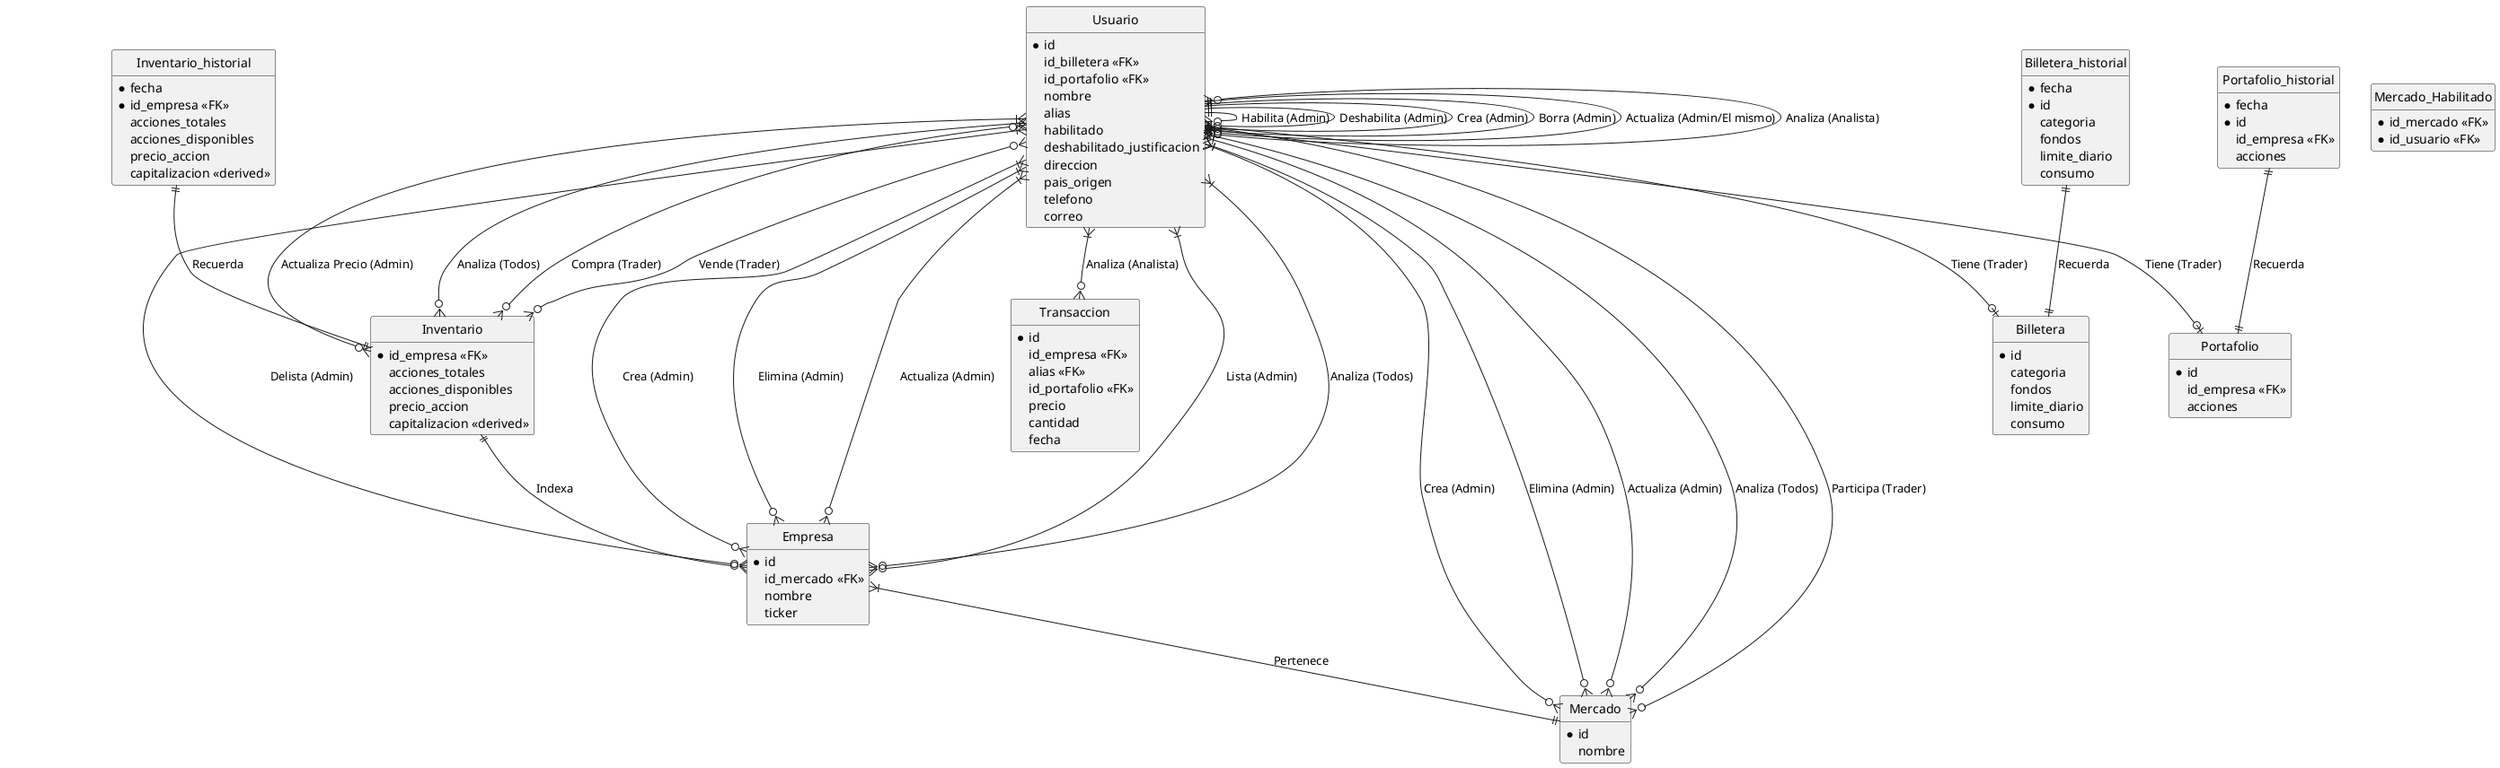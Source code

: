 @startuml
!define RECTANGLE class
hide circle
hide methods
hide stereotypes

' ===== Entidades =====
entity "Usuario" as Usuario {
	*id
	id_billetera <<FK>>
	id_portafolio <<FK>>
	nombre
	alias
	habilitado
	deshabilitado_justificacion
	direccion
	pais_origen
	telefono
	correo
	rol (Admin/Trader/Analista)
	contraseña (hash)
}

entity "Empresa" as Empresa {
	*id
	id_mercado <<FK>>
	nombre
	ticker
}

entity "Mercado" as Mercado {
	*id
	nombre
}

entity "Mercado_Habilitado" as Mercado_Habilitado {
	*id_mercado <<FK>>
	*id_usuario <<FK>>
}

entity Transaccion as "Transaccion" {
	*id
	id_empresa <<FK>>
	alias <<FK>>
	id_portafolio <<FK>>
	tipo (Compra/Venta)
	precio
	cantidad
	fecha
}

entity "Inventario" as Inventario {
	*id_empresa <<FK>>
	acciones_totales
	acciones_disponibles
	precio_accion
	capitalizacion <<derived>>
}

entity "Inventario_historial" as Inventario_historial {
	*fecha
	*id_empresa <<FK>>
	acciones_totales
	acciones_disponibles
	precio_accion
	capitalizacion <<derived>>
}

entity "Billetera" as Billetera {
	*id
	categoria
	fondos
	limite_diario
	consumo
}

'clarificar que es recargar, consumir, y limite_diario
entity "Billetera_historial" as Billetera_historial {
	*fecha
	*id
	categoria
	fondos
	limite_diario
	consumo
}

' que es costo promedio?
entity "Portafolio" as Portafolio {
	*id
	id_empresa <<FK>>
	acciones
}

entity "Portafolio_historial" as Portafolio_historial {
	*fecha
	*id
	id_empresa <<FK>>
	acciones
}

' ===== Relaciones =====
Usuario ||--o{ Usuario : Habilita (Admin)
Usuario ||--o{ Usuario : Deshabilita (Admin)
Usuario ||--o{ Usuario : Crea (Admin)
Usuario ||--o{ Usuario : Borra (Admin)
Usuario ||--o{ Usuario : Actualiza (Admin/El mismo)
Usuario }o--o{ Usuario : Analiza (Analista)

Usuario }o--o{ Inventario : Compra (Trader)
Usuario }o--o{ Inventario : Vende (Trader)
Usuario }|--o{ Inventario : Actualiza Precio (Admin)
Usuario }|--o{ Inventario : Analiza (Todos)
Usuario }|--o{ Transaccion : Analiza (Analista)

Usuario }|--o{ Empresa : Crea (Admin)
Usuario }|--o{ Empresa : Elimina (Admin)
Usuario }|--o{ Empresa : Actualiza (Admin)
Usuario }|--o{ Empresa : Lista (Admin)
Usuario }|--o{ Empresa : Delista (Admin)
Usuario }|--o{ Empresa : Analiza (Todos)

Usuario }|--o{ Mercado : Crea (Admin)
Usuario }|--o{ Mercado : Elimina (Admin)
Usuario }|--o{ Mercado : Actualiza (Admin)
Usuario }|--o{ Mercado : Analiza (Todos)
Usuario }|--o{ Mercado : Participa (Trader)

' preguntar si Usuario }o--o{ Billetera/Portafolio es posible
Usuario ||--o| Billetera : Tiene (Trader)
Usuario ||--o| Portafolio : Tiene (Trader)

Empresa }|--|| Mercado : Pertenece
Inventario ||--o{ Empresa : Indexa

Inventario_historial ||--|| Inventario : Recuerda
Billetera_historial ||--|| Billetera : Recuerda
Portafolio_historial ||--|| Portafolio : Recuerda

@enduml

